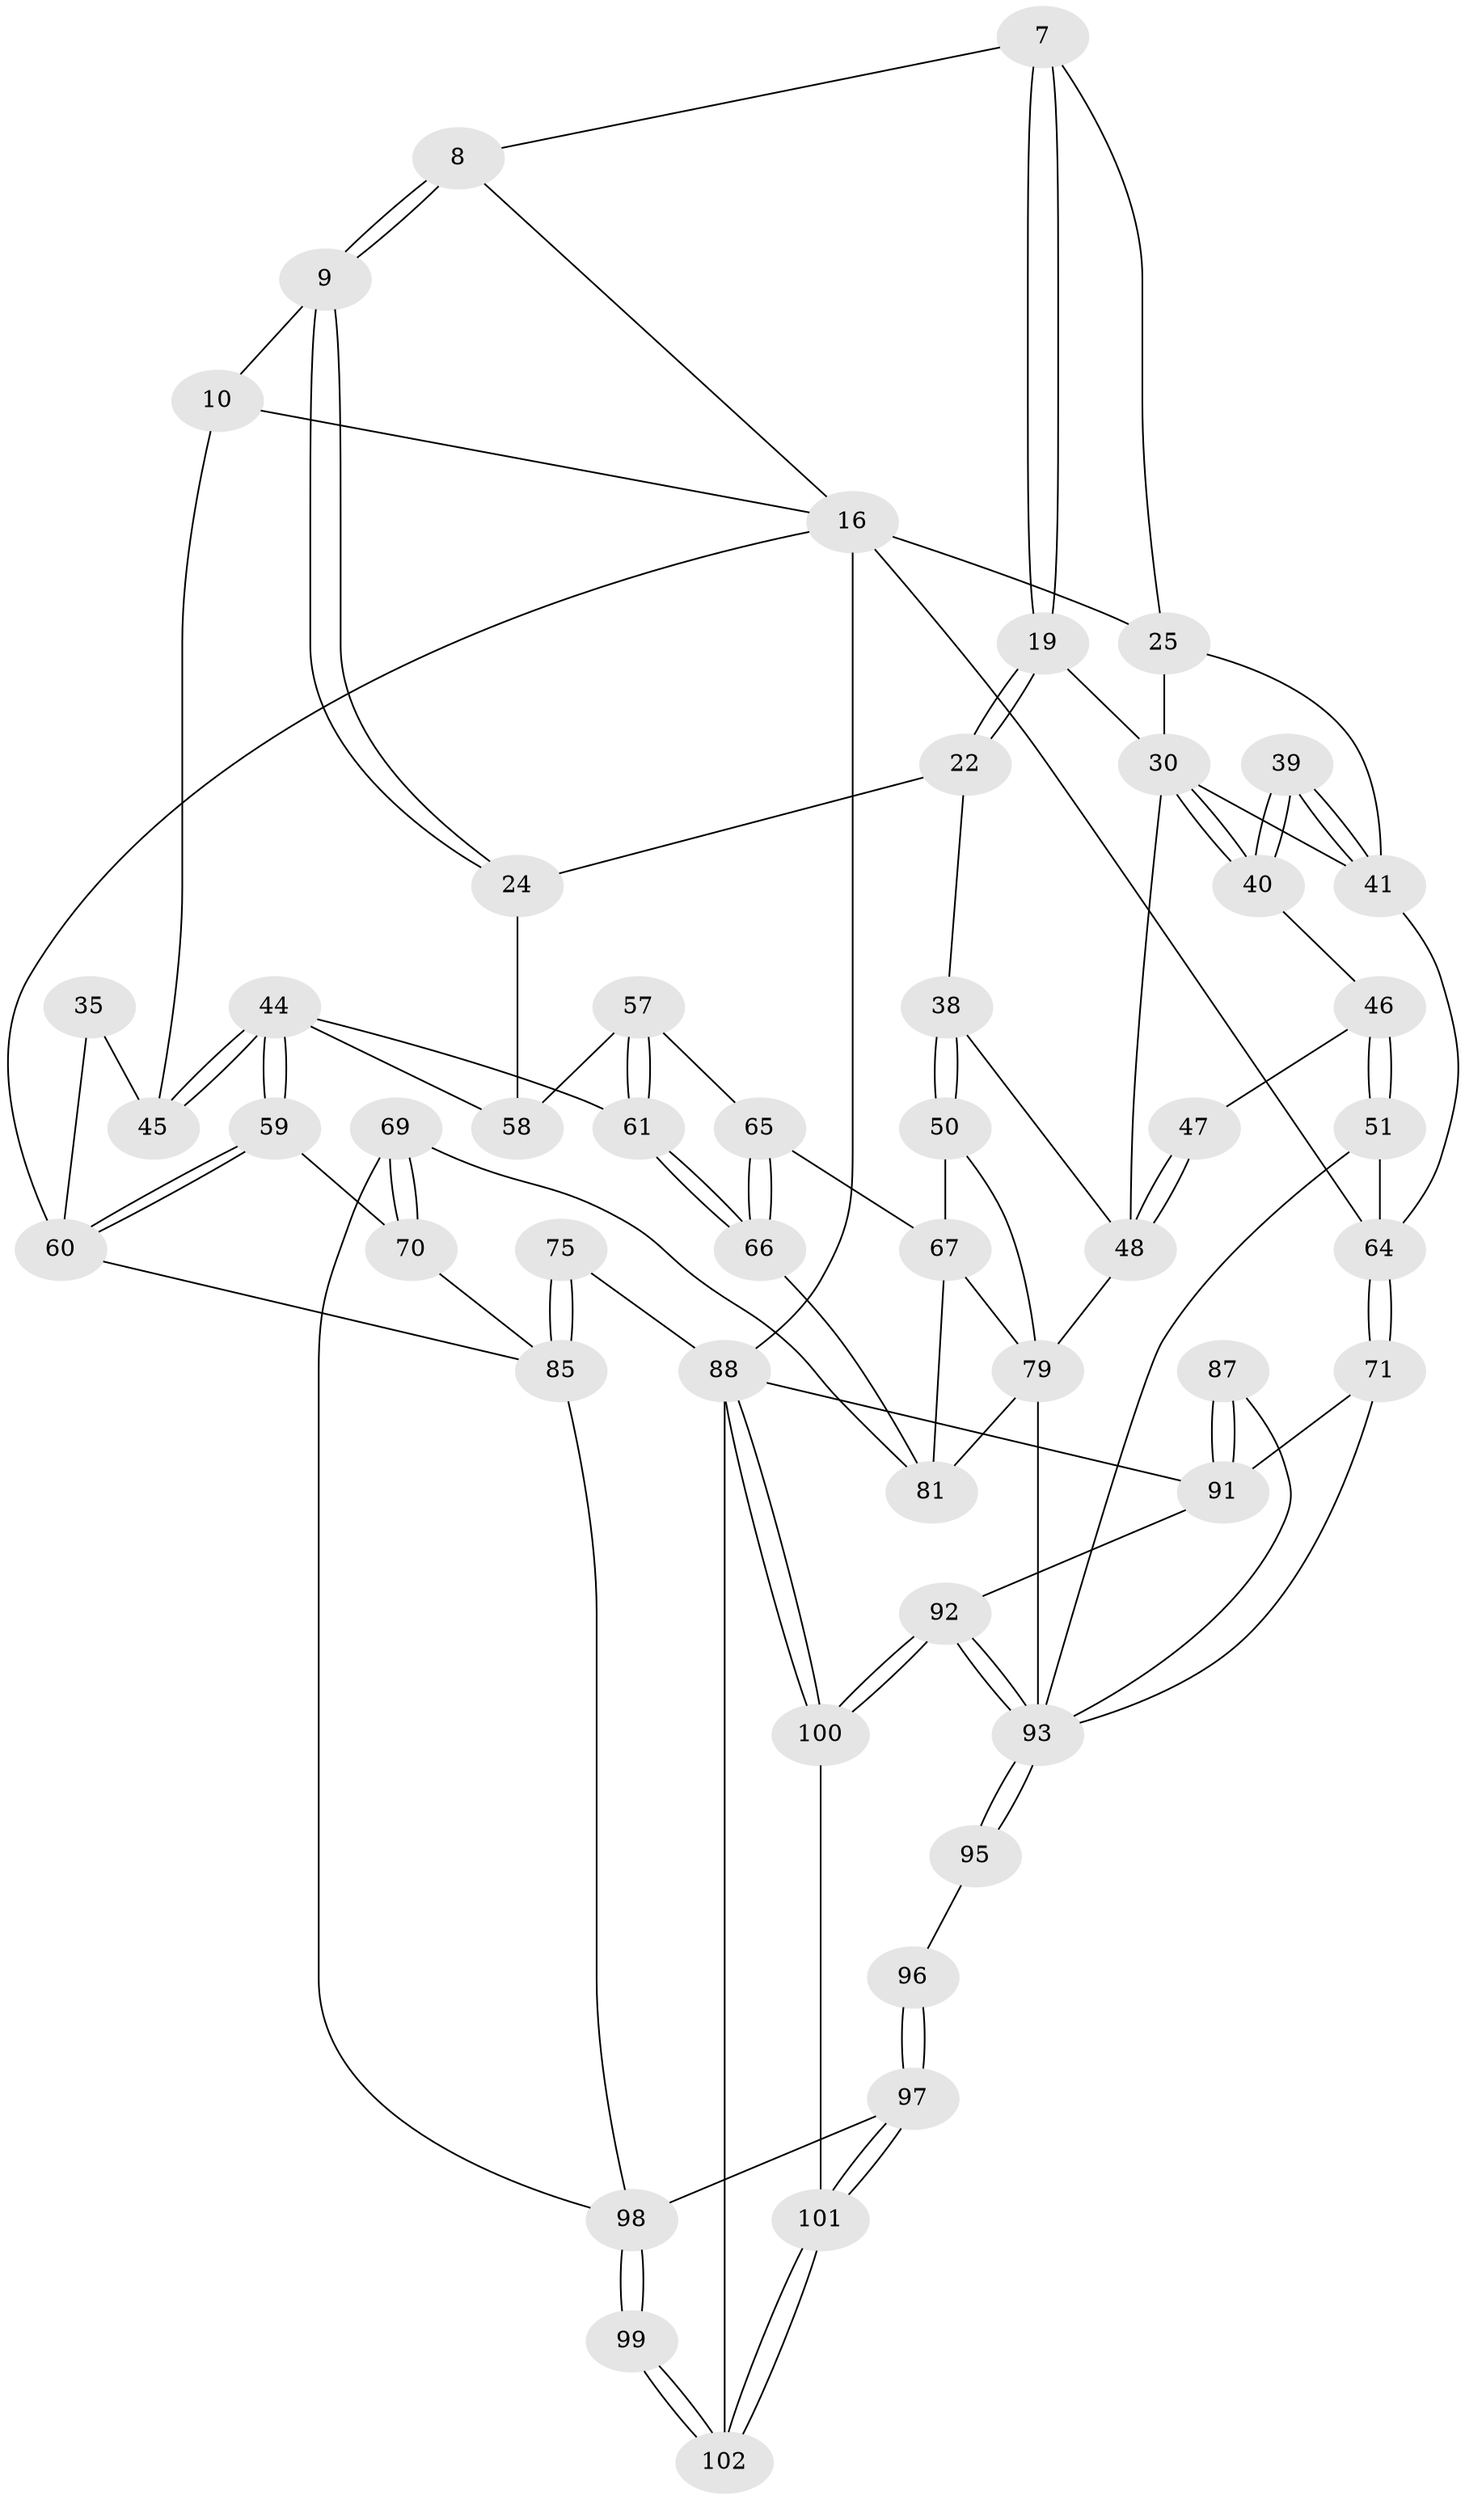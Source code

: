 // original degree distribution, {3: 0.049019607843137254, 6: 0.2549019607843137, 4: 0.21568627450980393, 5: 0.4803921568627451}
// Generated by graph-tools (version 1.1) at 2025/01/03/09/25 05:01:22]
// undirected, 51 vertices, 113 edges
graph export_dot {
graph [start="1"]
  node [color=gray90,style=filled];
  7 [pos="+0.4357897392772124+0"];
  8 [pos="+0.29145541704063604+0.06543080334682147",super="+5"];
  9 [pos="+0.26045310048189524+0.15291761523733838"];
  10 [pos="+0.17357214184960804+0.17742038106622027"];
  16 [pos="+1+0",super="+3+11"];
  19 [pos="+0.5256841400522492+0.08273997668868824"];
  22 [pos="+0.47988759173109796+0.279803314576509"];
  24 [pos="+0.30658360299652276+0.23132453812188694",super="+23"];
  25 [pos="+0.9572371154686254+0.06635080491665821",super="+15+14+6"];
  30 [pos="+0.77415471232607+0.15628909160523702",super="+27"];
  35 [pos="+0+0.28800564853587945",super="+21"];
  38 [pos="+0.622620989308782+0.29028616764323567"];
  39 [pos="+0.8770315753581722+0.313110397007126"];
  40 [pos="+0.812255478276766+0.2998536959187876"];
  41 [pos="+0.884452085252118+0.31880229644268493",super="+34+29"];
  44 [pos="+0.19226853749654915+0.40666276435830473",super="+43"];
  45 [pos="+0.13424611459738436+0.3339768547034246",super="+20"];
  46 [pos="+0.7588500538178028+0.3221352788916939"];
  47 [pos="+0.7519238169775245+0.3193636290578961"];
  48 [pos="+0.680397242950867+0.36931671428894597",super="+37+32+31"];
  50 [pos="+0.6460211711632655+0.42162731091442013"];
  51 [pos="+0.7548135915719071+0.4630453536128598"];
  57 [pos="+0.47864427673618287+0.36298943598532185"];
  58 [pos="+0.47725167302592886+0.2866570409849263",super="+42"];
  59 [pos="+0.17184120083285281+0.4336808416153323"];
  60 [pos="+0+0.5508937230346975",super="+36+12+13"];
  61 [pos="+0.2401998582240856+0.4203412216653298"];
  64 [pos="+1+0.4387521787794571",super="+33+54"];
  65 [pos="+0.44777172138078664+0.4714191931450623",super="+56"];
  66 [pos="+0.3282823290623798+0.5049356455600761"];
  67 [pos="+0.4660538174010945+0.5114548696509275",super="+63+55"];
  69 [pos="+0.2603512894283985+0.6647706935396112"];
  70 [pos="+0.16982763261214007+0.5324799550930284"];
  71 [pos="+1+0.4460220387100871"];
  75 [pos="+0+0.8614229343238683"];
  79 [pos="+0.5651531171418861+0.6782988247631494",super="+62+53"];
  81 [pos="+0.3553697136300395+0.6550549662118501",super="+68+80"];
  85 [pos="+0.08848934677818364+0.747251207626175",super="+82+74"];
  87 [pos="+0.8333206197723071+0.6572835332152397",super="+86"];
  88 [pos="+1+1",super="+76"];
  91 [pos="+0.7477896337737427+0.7645055109798701",super="+90"];
  92 [pos="+0.6214432666904801+0.8286972049317639"];
  93 [pos="+0.6098607050702665+0.8085638235264393",super="+78+77+73+72"];
  95 [pos="+0.4469205478188782+0.8067102406372536"];
  96 [pos="+0.3823518261710538+0.8123754945397634",super="+94"];
  97 [pos="+0.3203493251283766+0.8518413073735739"];
  98 [pos="+0.28170752728982945+0.8282671648316943",super="+84"];
  99 [pos="+0.19108668637128773+0.9313736017181384"];
  100 [pos="+0.6569604201066093+1"];
  101 [pos="+0.38519083844217944+1"];
  102 [pos="+0+1"];
  7 -- 8;
  7 -- 19;
  7 -- 19;
  7 -- 25;
  8 -- 9;
  8 -- 9;
  8 -- 16;
  9 -- 10;
  9 -- 24;
  9 -- 24;
  10 -- 45;
  10 -- 16;
  16 -- 88 [weight=2];
  16 -- 60 [weight=2];
  16 -- 25 [weight=2];
  16 -- 64;
  19 -- 22;
  19 -- 22;
  19 -- 30;
  22 -- 38;
  22 -- 24;
  24 -- 58 [weight=2];
  25 -- 41;
  25 -- 30;
  30 -- 40;
  30 -- 40;
  30 -- 48 [weight=2];
  30 -- 41;
  35 -- 45 [weight=2];
  35 -- 60 [weight=2];
  38 -- 50;
  38 -- 50;
  38 -- 48;
  39 -- 40;
  39 -- 40;
  39 -- 41 [weight=2];
  39 -- 41;
  40 -- 46;
  41 -- 64 [weight=2];
  44 -- 45;
  44 -- 45;
  44 -- 59;
  44 -- 59;
  44 -- 58;
  44 -- 61;
  46 -- 47;
  46 -- 51;
  46 -- 51;
  47 -- 48 [weight=2];
  47 -- 48;
  48 -- 79;
  50 -- 67;
  50 -- 79;
  51 -- 64;
  51 -- 93;
  57 -- 58;
  57 -- 61;
  57 -- 61;
  57 -- 65;
  59 -- 60;
  59 -- 60;
  59 -- 70;
  60 -- 85;
  61 -- 66;
  61 -- 66;
  64 -- 71;
  64 -- 71;
  65 -- 66;
  65 -- 66;
  65 -- 67 [weight=2];
  66 -- 81;
  67 -- 81;
  67 -- 79;
  69 -- 70;
  69 -- 70;
  69 -- 81;
  69 -- 98;
  70 -- 85;
  71 -- 93;
  71 -- 91;
  75 -- 85 [weight=2];
  75 -- 85;
  75 -- 88;
  79 -- 93 [weight=2];
  79 -- 81;
  85 -- 98;
  87 -- 91 [weight=2];
  87 -- 91;
  87 -- 93 [weight=2];
  88 -- 100;
  88 -- 100;
  88 -- 102;
  88 -- 91;
  91 -- 92;
  92 -- 93;
  92 -- 93;
  92 -- 100;
  92 -- 100;
  93 -- 95;
  93 -- 95;
  95 -- 96 [weight=2];
  96 -- 97;
  96 -- 97;
  97 -- 98;
  97 -- 101;
  97 -- 101;
  98 -- 99 [weight=2];
  98 -- 99;
  99 -- 102;
  99 -- 102;
  100 -- 101;
  101 -- 102;
  101 -- 102;
}
